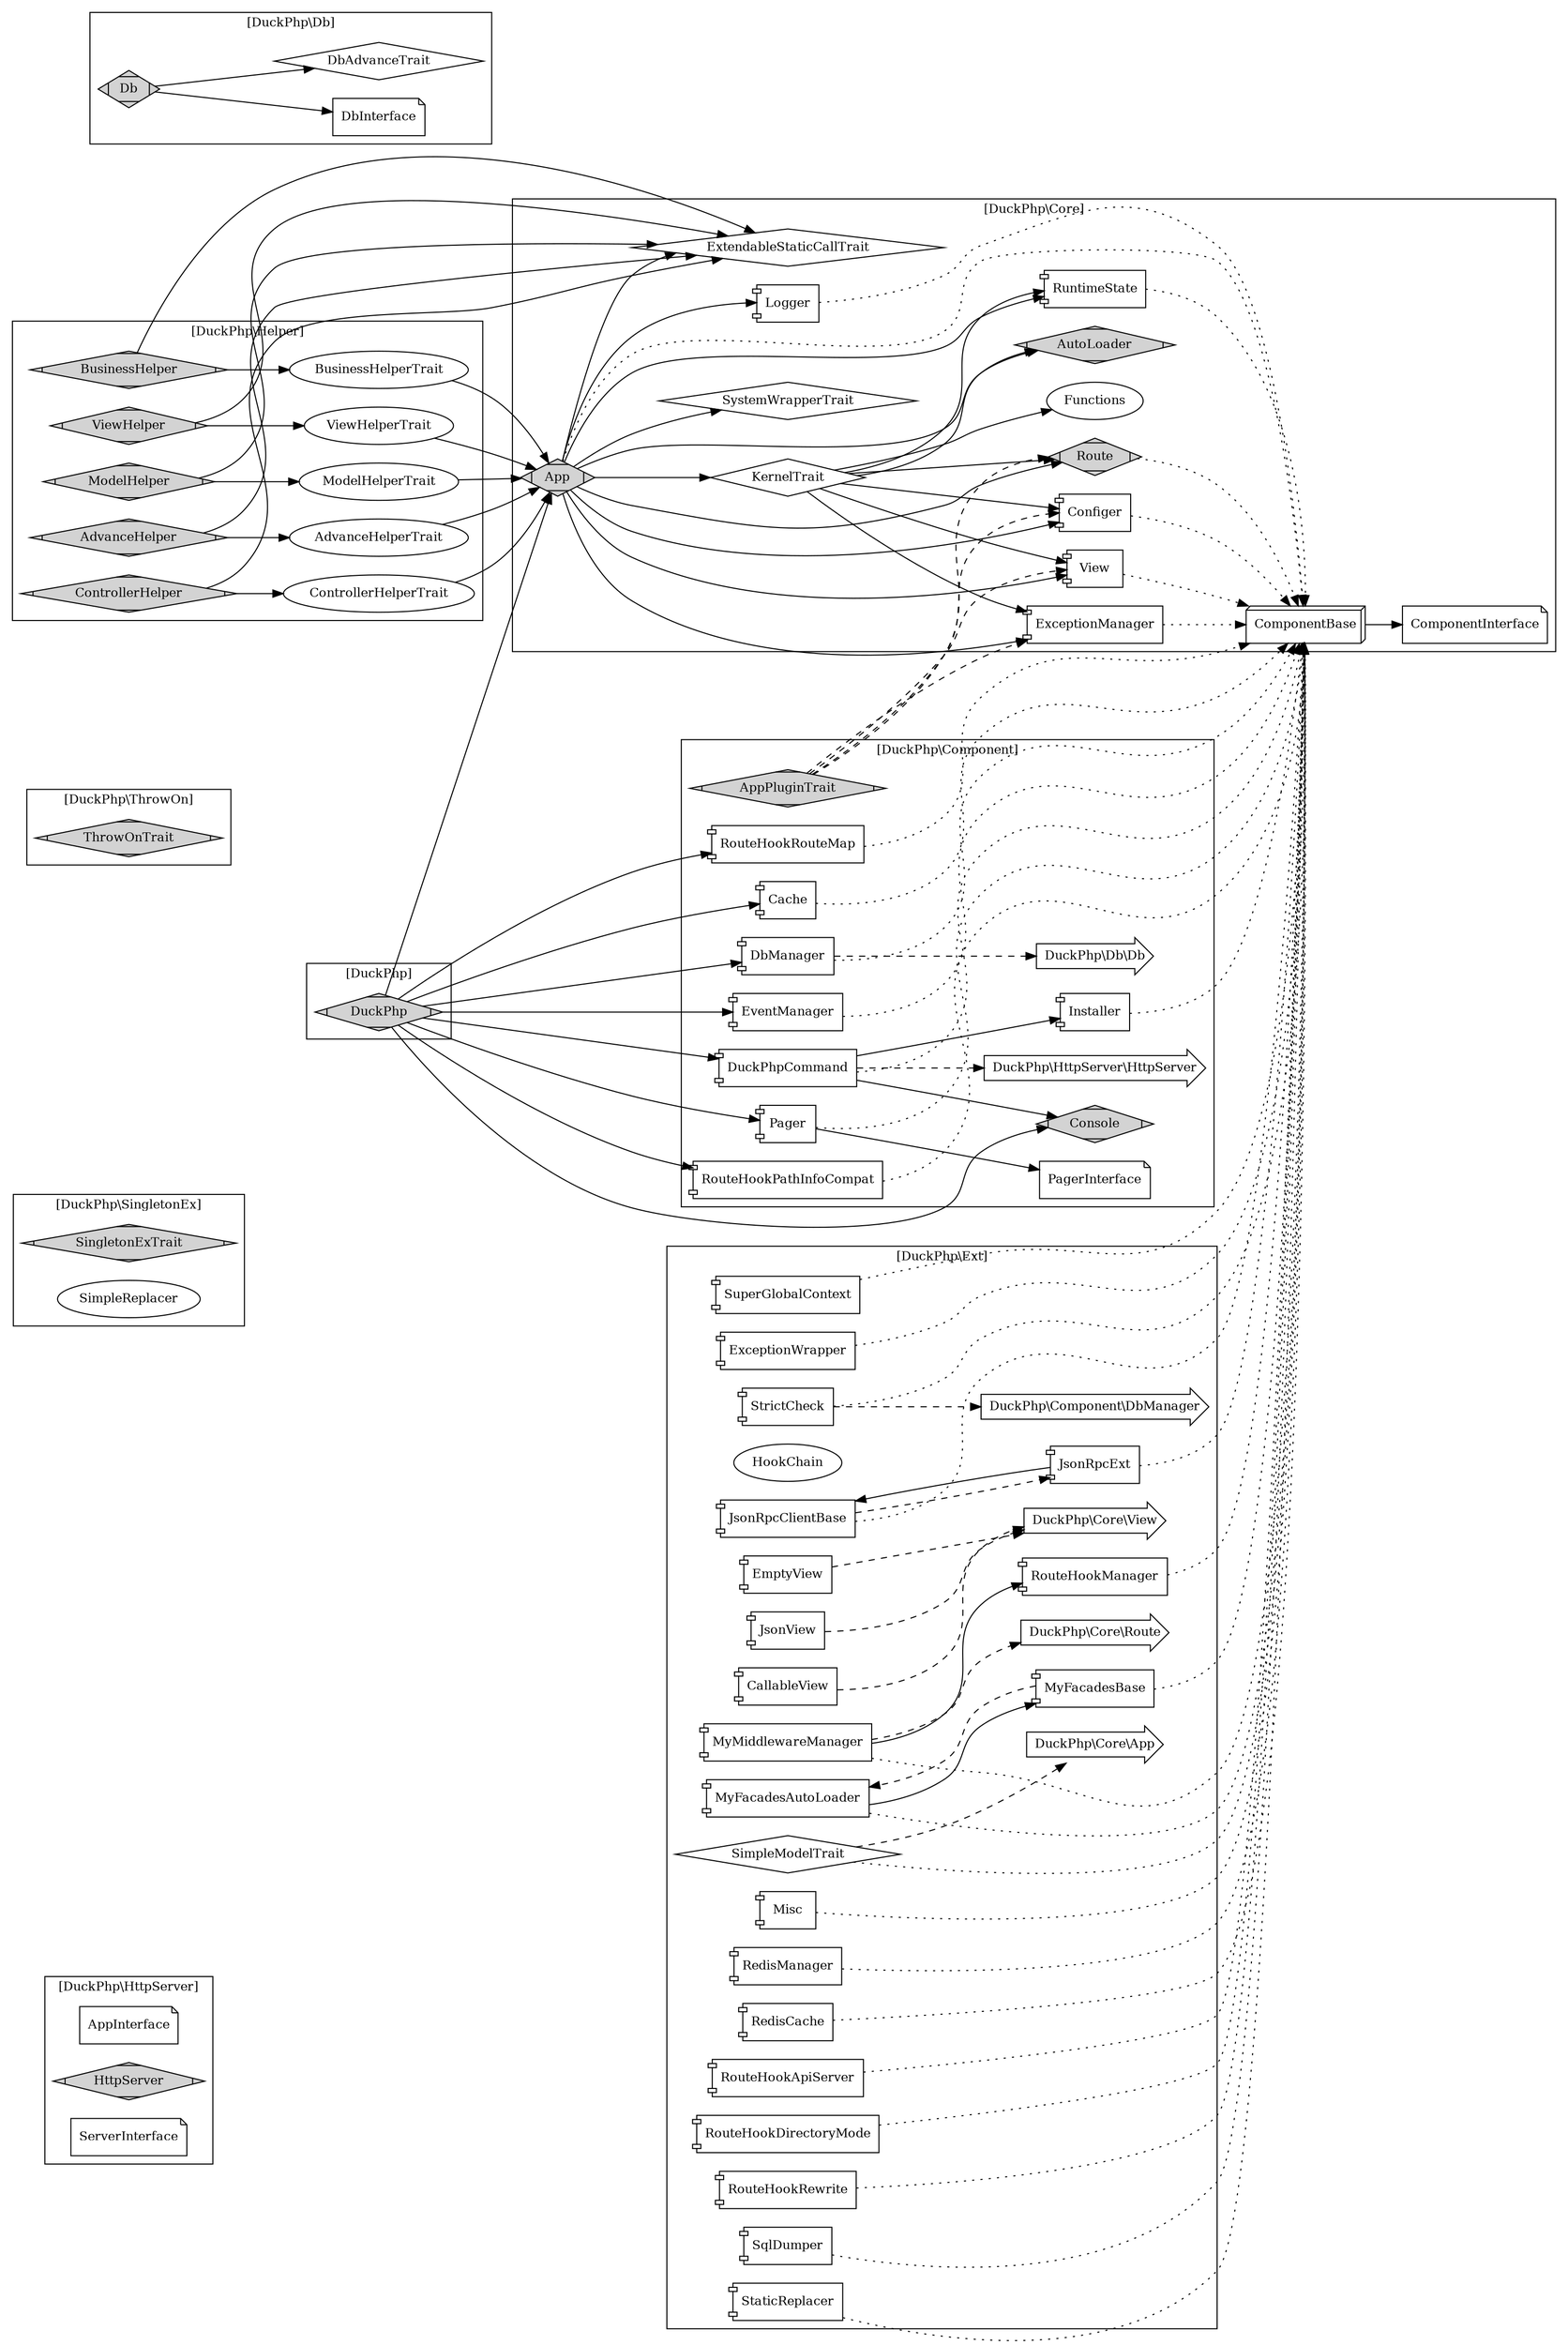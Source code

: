 digraph DuckPhp{
/* This is a graphviz file */
graph [rankdir = "LR";fontsize="12";];
node [fontsize="12";];

subgraph cluster_HttpServer {
    label = "[DuckPhp\\HttpServer]";
    
    AppInterface [shape="note"];

    HttpServer [label="HttpServer";shape=Mdiamond;style=filled];
    ServerInterface [label="ServerInterface";shape="note"];
    /* FileRunnerTrait [label="FileRunnerTrait(todo)";shape="diamond"];*/

    
}
subgraph cluster_SingletonEx {
    label = "[DuckPhp\\SingletonEx]";

    SingletonExTrait [shape=Mdiamond;style=filled];
    SimpleReplacer [label="SimpleReplacer"];
}
subgraph cluster_ThrowOn {
    label = "[DuckPhp\\ThrowOn]";

    ThrowOnTrait [shape="Mdiamond";style="filled"];
}
subgraph cluster_Core {
    
    label = "[DuckPhp\\Core]";

    App [label="App";shape=Mdiamond;style=filled]; 
    KernelTrait [label="KernelTrait";shape="diamond"];
    AutoLoader [label="AutoLoader";shape=Mdiamond;style=filled];
    ExceptionManager [label="ExceptionManager";shape="component"];
    View [label="View";shape="component"];
    Configer [label="Configer";shape="component"];
    Logger [label="Logger";shape="component"];
    Route [label="Route";shape=Mdiamond;style=filled];
    RuntimeState [label="RuntimeState";shape="component"];
    SystemWrapperTrait [label="SystemWrapperTrait";shape=diamond];

    ExtendableStaticCallTrait [label="ExtendableStaticCallTrait";shape=diamond];
    
    ComponentInterface [label="ComponentInterface";shape=note];
    ComponentBase [label="ComponentBase";shape=box3d];
    Functions [label="Functions"];


    KernelTrait -> AutoLoader ;
    KernelTrait -> Configer;
    KernelTrait -> ExceptionManager;
    KernelTrait -> Route;
    KernelTrait -> RuntimeState;
    KernelTrait -> View;
    KernelTrait -> Functions;

    App -> KernelTrait;
    App -> ExtendableStaticCallTrait;
    App -> SystemWrapperTrait;
    App -> AutoLoader;
    App -> Configer;
    App -> Logger;
    App -> ExceptionManager;
    App -> Route;
    App -> RuntimeState;
    App -> View;
    
    App -> ComponentBase [style="dotted"];

    
    ExceptionManager -> ComponentBase [style="dotted"];
    Configer -> ComponentBase [style="dotted"];
    Route -> ComponentBase [style="dotted"];
    RuntimeState -> ComponentBase [style="dotted"];
    View -> ComponentBase [style="dotted"];
    Logger -> ComponentBase [style="dotted"];
    
    ComponentBase -> ComponentInterface;
}

subgraph cluster_Helper {
    
    label = "[DuckPhp\\Helper]";
    
    AdvanceHelper [label="AdvanceHelper";shape=Mdiamond;style=filled];
    ControllerHelper [label="ControllerHelper";shape=Mdiamond;style=filled];
    ModelHelper [label="ModelHelper";shape=Mdiamond;style=filled];
    BusinessHelper [label="BusinessHelper";shape=Mdiamond;style=filled];
    ViewHelper [label="ViewHelper";shape=Mdiamond;style=filled];
    
    AdvanceHelperTrait -> App; 
    ControllerHelperTrait -> App; 
    ModelHelperTrait -> App; 
    BusinessHelperTrait -> App; 
    ViewHelperTrait -> App; 
    
    AdvanceHelper -> ExtendableStaticCallTrait; 
    ControllerHelper -> ExtendableStaticCallTrait; 
    ModelHelper -> ExtendableStaticCallTrait; 
    BusinessHelper -> ExtendableStaticCallTrait; 
    ViewHelper -> ExtendableStaticCallTrait; 

    AdvanceHelper -> AdvanceHelperTrait; 
    ControllerHelper -> ControllerHelperTrait; 
    ModelHelper -> ModelHelperTrait; 
    BusinessHelper -> BusinessHelperTrait; 
    ViewHelper -> ViewHelperTrait; 

}

subgraph cluster_Db {
    label = "[DuckPhp\\Db]";

    Db_Db [label="Db";shape=Mdiamond;style=filled];
    Db_DbAdvanceTrait [label="DbAdvanceTrait";shape=diamond];
    Db_DbInterface [label="DbInterface";shape=note];
    
    Db_Db -> Db_DbAdvanceTrait;
    Db_Db -> Db_DbInterface;
}


subgraph cluster_Component {
    label = "[DuckPhp\\Component]";
    
    AppPluginTrait [shape=Mdiamond;style=filled];
    Cache[shape="component"];
    Console[shape=Mdiamond;style=filled];
    DbManager[shape="component"];
    DuckPhpCommand[shape="component"];
    EventManager[shape="component"];
    Installer [shape="component"];
    Pager[shape="component"];
    PagerInterface [shape=note];
    RouteHookPathInfoCompat[shape="component"];
    RouteHookRouteMap[shape="component"];
    
    X_HttpServer[label="DuckPhp\\HttpServer\\HttpServer",shape="rarrow"];
    X_Db_Db[label="DuckPhp\\Db\\Db",shape="rarrow"];
    
    AppPluginTrait -> ExceptionManager [style="dashed"]; 
    AppPluginTrait -> Configer [style="dashed"]; 
    AppPluginTrait -> View [style="dashed"]; 
    AppPluginTrait -> Route [style="dashed"]; 
    
    Cache -> ComponentBase [style="dotted"];
    DuckPhpCommand -> ComponentBase [style="dotted"];
    DbManager -> ComponentBase [style="dotted"];
    EventManager -> ComponentBase [style="dotted"];
    Installer -> ComponentBase [style="dotted"];
    Pager -> ComponentBase [style="dotted"];
    RouteHookPathInfoCompat -> ComponentBase [style="dotted"];
    RouteHookRouteMap -> ComponentBase [style="dotted"];
    
    DuckPhpCommand -> Console; 
    DuckPhpCommand -> Installer; 
    DuckPhpCommand -> X_HttpServer [style="dashed"];
    DbManager -> X_Db_Db [style="dashed"]; 

    Pager -> PagerInterface; 
}

subgraph cluster_DuckPhp {
    label = "[DuckPhp]";
    node [style=filled];

    DuckPhp -> App;

    DuckPhp -> RouteHookRouteMap;
    DuckPhp -> Pager;
    DuckPhp -> DbManager;
    DuckPhp -> EventManager;
    DuckPhp -> RouteHookPathInfoCompat;
    DuckPhp -> Cache;
    DuckPhp -> Console;
    DuckPhp -> DuckPhpCommand; 

    DuckPhp [shape=Mdiamond];
}




subgraph cluster_Ext {
    label = "[DuckPhp\\Ext]";

    CallableView[shape="component"];
    EmptyView[shape="component"];
    ExceptionWrapper [shape="component"];
    ExceptionWrapper [shape="component"];
    HookChain;
    JsonRpcClientBase [shape="component"];
    JsonRpcExt [shape="component"];
    JsonView [shape="component"];
    Misc[shape="component"];
    MyFacadesAutoLoader[shape="component"];
    MyFacadesBase [shape="component"];
    MyMiddlewareManager [shape="component"];
    
    RedisManager[shape="component"];
    RedisCache[shape="component"];
    RouteHookApiServer[shape="component"];
    RouteHookDirectoryMode[shape="component"];
    RouteHookManager[shape="component"];
    RouteHookRewrite[shape="component"];
    SimpleModelTrait [shape=diamond];
    SqlDumper [shape="component"];
    
    StaticReplacer [shape="component"];
    StrictCheck[shape="component"];
    SuperGlobalContext[shape="component"];

    X_Core_App[label="DuckPhp\\Core\\App",shape="rarrow"];
    X_Core_Route[label="DuckPhp\\Core\\Route",shape="rarrow"];
    X_Core_View[label="DuckPhp\\Core\\View",shape="rarrow"];
    X_DbManager[label="DuckPhp\\Component\\DbManager",shape="rarrow"];


    ExceptionWrapper -> ComponentBase [style="dotted"];
    JsonRpcExt -> ComponentBase [style="dotted"];
    Misc -> ComponentBase [style="dotted"];
    MyFacadesBase -> ComponentBase [style="dotted"];
    MyFacadesAutoLoader -> ComponentBase [style="dotted"];
    MyMiddlewareManager -> ComponentBase [style="dotted"];
    RedisManager -> ComponentBase [style="dotted"];
    RedisCache -> ComponentBase [style="dotted"];
    RouteHookApiServer -> ComponentBase [style="dotted"];
    RouteHookDirectoryMode -> ComponentBase [style="dotted"];
    RouteHookManager -> ComponentBase [style="dotted"];
    RouteHookRewrite -> ComponentBase [style="dotted"];
    SimpleModelTrait -> ComponentBase [style="dotted"];
    SqlDumper -> ComponentBase [style="dotted"];
    StaticReplacer -> ComponentBase [style="dotted"];
    StrictCheck -> ComponentBase [style="dotted"];
    SuperGlobalContext -> ComponentBase [style="dotted"];

    CallableView ->X_Core_View[style="dashed"];
    EmptyView -> X_Core_View[style="dashed"];
    MyFacadesBase -> MyFacadesAutoLoader [style="dashed"];
    MyFacadesAutoLoader -> MyFacadesBase;
    MyMiddlewareManager -> RouteHookManager;
    MyMiddlewareManager -> X_Core_Route [style="dashed"];
    JsonRpcExt ->JsonRpcClientBase;
    JsonRpcClientBase ->JsonRpcExt[style="dashed"];
    JsonRpcClientBase -> ComponentBase [style="dotted"];
    JsonView -> X_Core_View [style="dashed"];

    SimpleModelTrait ->X_Core_App [style="dashed"];
    StrictCheck -> X_DbManager [style="dashed"];
    



}


}
